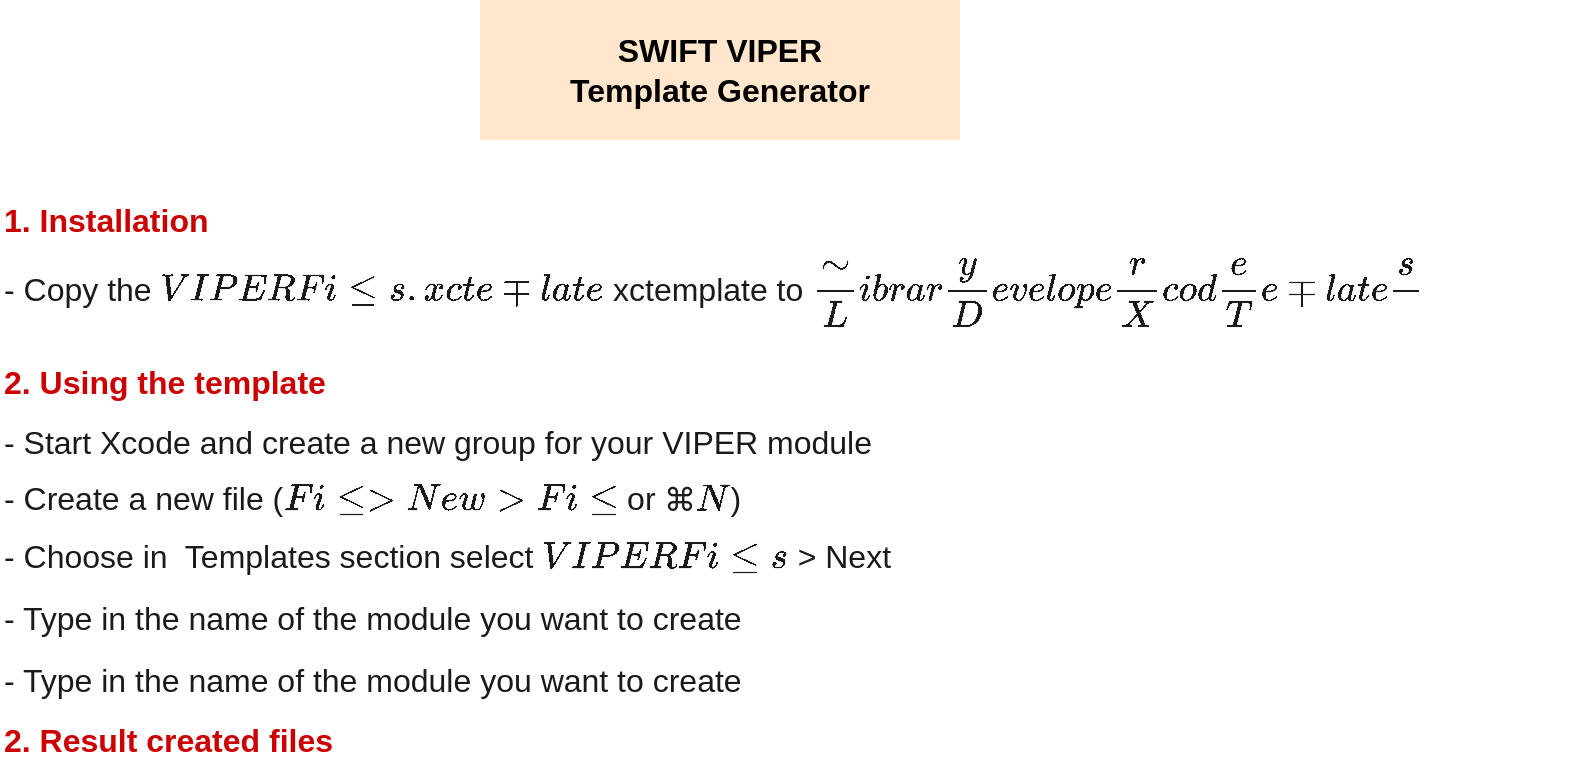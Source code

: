 <mxfile version="13.9.7" type="github">
  <diagram id="TVGfRt7p-69sMcdeizTA" name="Page-1">
    <mxGraphModel dx="906" dy="615" grid="0" gridSize="10" guides="1" tooltips="1" connect="1" arrows="1" fold="1" page="1" pageScale="1" pageWidth="850" pageHeight="1100" background="none" math="0" shadow="0">
      <root>
        <mxCell id="0" />
        <mxCell id="1" parent="0" />
        <mxCell id="Uw5UVaH-zzM0wg64r6FO-1" value="SWIFT VIPER &lt;br style=&quot;font-size: 16px;&quot;&gt;Template Generator" style="text;html=1;fillColor=#ffe6cc;align=center;verticalAlign=middle;whiteSpace=wrap;rounded=0;fontSize=16;fontStyle=1" vertex="1" parent="1">
          <mxGeometry x="280" y="40" width="240" height="70" as="geometry" />
        </mxCell>
        <mxCell id="Uw5UVaH-zzM0wg64r6FO-2" value="1. Installation" style="text;html=1;strokeColor=none;fillColor=none;align=left;verticalAlign=middle;whiteSpace=wrap;rounded=0;fontSize=16;fontColor=#CC0000;fontStyle=1" vertex="1" parent="1">
          <mxGeometry x="40" y="140" width="240" height="20" as="geometry" />
        </mxCell>
        <mxCell id="Uw5UVaH-zzM0wg64r6FO-3" value="- Copy the `VIPER Files.xctemplate` xctemplate&amp;nbsp;to `~/Library/Developer/Xcode/Templates/`" style="text;html=1;strokeColor=none;fillColor=none;align=left;verticalAlign=middle;whiteSpace=wrap;rounded=0;fontSize=16;fontColor=#1A1A1A;" vertex="1" parent="1">
          <mxGeometry x="40" y="166" width="790" height="40" as="geometry" />
        </mxCell>
        <mxCell id="Uw5UVaH-zzM0wg64r6FO-7" value="2. Using the template" style="text;html=1;strokeColor=none;fillColor=none;align=left;verticalAlign=middle;whiteSpace=wrap;rounded=0;fontSize=16;fontColor=#CC0000;fontStyle=1" vertex="1" parent="1">
          <mxGeometry x="40" y="221" width="240" height="20" as="geometry" />
        </mxCell>
        <mxCell id="Uw5UVaH-zzM0wg64r6FO-8" value="- Start Xcode and create a new group for your VIPER module" style="text;html=1;strokeColor=none;fillColor=none;align=left;verticalAlign=middle;whiteSpace=wrap;rounded=0;fontSize=16;fontColor=#1A1A1A;" vertex="1" parent="1">
          <mxGeometry x="40" y="241" width="790" height="40" as="geometry" />
        </mxCell>
        <mxCell id="Uw5UVaH-zzM0wg64r6FO-9" value="- Create a new file (`File &amp;gt; New &amp;gt; File` or `⌘N`)" style="text;html=1;strokeColor=none;fillColor=none;align=left;verticalAlign=middle;whiteSpace=wrap;rounded=0;fontSize=16;fontColor=#1A1A1A;" vertex="1" parent="1">
          <mxGeometry x="40" y="269" width="790" height="40" as="geometry" />
        </mxCell>
        <mxCell id="Uw5UVaH-zzM0wg64r6FO-10" value="- Choose in&amp;nbsp; Templates section select `VIPER Files` &amp;gt; Next" style="text;html=1;strokeColor=none;fillColor=none;align=left;verticalAlign=middle;whiteSpace=wrap;rounded=0;fontSize=16;fontColor=#1A1A1A;" vertex="1" parent="1">
          <mxGeometry x="40" y="298" width="790" height="40" as="geometry" />
        </mxCell>
        <mxCell id="Uw5UVaH-zzM0wg64r6FO-11" value="- Type in the name of the module you want to create" style="text;html=1;strokeColor=none;fillColor=none;align=left;verticalAlign=middle;whiteSpace=wrap;rounded=0;fontSize=16;fontColor=#1A1A1A;" vertex="1" parent="1">
          <mxGeometry x="40" y="329" width="790" height="40" as="geometry" />
        </mxCell>
        <mxCell id="Uw5UVaH-zzM0wg64r6FO-12" value="- Type in the name of the module you want to create" style="text;html=1;strokeColor=none;fillColor=none;align=left;verticalAlign=middle;whiteSpace=wrap;rounded=0;fontSize=16;fontColor=#1A1A1A;" vertex="1" parent="1">
          <mxGeometry x="40" y="360" width="790" height="40" as="geometry" />
        </mxCell>
        <mxCell id="Uw5UVaH-zzM0wg64r6FO-13" value="2. Result created files" style="text;html=1;strokeColor=none;fillColor=none;align=left;verticalAlign=middle;whiteSpace=wrap;rounded=0;fontSize=16;fontColor=#CC0000;fontStyle=1" vertex="1" parent="1">
          <mxGeometry x="40" y="400" width="240" height="20" as="geometry" />
        </mxCell>
      </root>
    </mxGraphModel>
  </diagram>
</mxfile>
